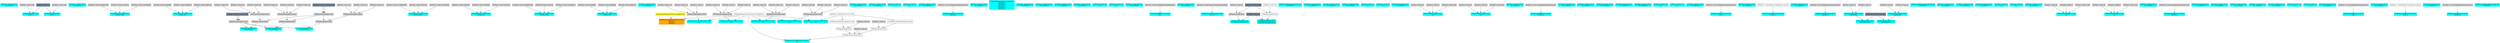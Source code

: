 digraph G {
node0 [shape="box" color="cyan" style="filled" label="VFXValue`1 Boolean (True)
_vfx_enabled_a"]
node1 [shape="box" color="cyan" style="filled" label="VFXExpressionMax Float
Rate_a"]
node2 [shape="box" color="lightgray" style="filled" label="VFXValue`1 Float (256)"]
node3 [shape="box" color="lightslategray" style="filled" label="VFXValue`1 Float (0)"]
node4 [shape="box" color="cyan" style="filled" label="VFXValue`1 Boolean (True)
_vfx_enabled_a"]
node5 [shape="box" color="cyan" style="filled" label="VFXExpressionMax Float
Rate_a"]
node6 [shape="box" color="lightgray" style="filled" label="VFXValue`1 Float (250)"]
node7 [shape="box" color="cyan" style="filled" label="VFXExpressionCombine Float3
bounds_center"]
node8 [shape="box" color="lightgray" style="filled" label="VFXValue`1 Float (-0,008661509)"]
node9 [shape="box" color="lightgray" style="filled" label="VFXValue`1 Float (1,401422)"]
node10 [shape="box" color="lightgray" style="filled" label="VFXValue`1 Float (-0,01848245)"]
node11 [shape="box" color="cyan" style="filled" label="VFXExpressionCombine Float3
bounds_size"]
node12 [shape="box" color="lightgray" style="filled" label="VFXValue`1 Float (3,004998)"]
node13 [shape="box" color="lightgray" style="filled" label="VFXValue`1 Float (3,960069)"]
node14 [shape="box" color="lightgray" style="filled" label="VFXValue`1 Float (3,060745)"]
node15 [shape="box" color="cyan" style="filled" label="VFXExpressionMin Float3
boundsPadding"]
node16 [shape="box" color="lightgray" style="filled" label="VFXExpressionMax Float3"]
node17 [shape="box" color="lightgray" style="filled" label="VFXExpressionCombine Float3"]
node18 [shape="box" color="lightgray" style="filled" label="VFXValue`1 Float (0,5)"]
node19 [shape="box" color="lightgray" style="filled" label="VFXValue`1 Float (0,5)"]
node20 [shape="box" color="lightgray" style="filled" label="VFXValue`1 Float (0,5)"]
node21 [shape="box" color="lightgray" style="filled" label="VFXExpressionCombine Float3"]
node22 [shape="box" color="lightslategray" style="filled" label="VFXValue`1 Float (-1,701412E+38)"]
node23 [shape="box" color="lightgray" style="filled" label="VFXExpressionCombine Float3"]
node24 [shape="box" color="lightslategray" style="filled" label="VFXValue`1 Float (1,701412E+38)"]
node25 [shape="box" color="cyan" style="filled" label="VFXExpressionCombine Float3
bounds_center"]
node26 [shape="box" color="lightgray" style="filled" label="VFXValue`1 Float (-0,008661509)"]
node27 [shape="box" color="lightgray" style="filled" label="VFXValue`1 Float (1,401422)"]
node28 [shape="box" color="lightgray" style="filled" label="VFXValue`1 Float (-0,01848245)"]
node29 [shape="box" color="cyan" style="filled" label="VFXExpressionCombine Float3
bounds_size"]
node30 [shape="box" color="lightgray" style="filled" label="VFXValue`1 Float (3,004998)"]
node31 [shape="box" color="lightgray" style="filled" label="VFXValue`1 Float (3,960069)"]
node32 [shape="box" color="lightgray" style="filled" label="VFXValue`1 Float (3,060745)"]
node33 [shape="box" color="cyan" style="filled" label="VFXExpressionMin Float3
boundsPadding"]
node34 [shape="box" color="lightgray" style="filled" label="VFXExpressionMax Float3"]
node35 [shape="box" color="lightgray" style="filled" label="VFXExpressionCombine Float3"]
node36 [shape="box" color="lightgray" style="filled" label="VFXValue`1 Float (0,5)"]
node37 [shape="box" color="lightgray" style="filled" label="VFXValue`1 Float (0,5)"]
node38 [shape="box" color="lightgray" style="filled" label="VFXValue`1 Float (0,5)"]
node39 [shape="box" color="cyan" style="filled" label="VFXExpressionCombine Float3
bounds_center"]
node40 [shape="box" color="lightgray" style="filled" label="VFXValue`1 Float (-0,008661509)"]
node41 [shape="box" color="lightgray" style="filled" label="VFXValue`1 Float (1,401422)"]
node42 [shape="box" color="lightgray" style="filled" label="VFXValue`1 Float (-0,01848245)"]
node43 [shape="box" color="cyan" style="filled" label="VFXExpressionCombine Float3
bounds_size"]
node44 [shape="box" color="lightgray" style="filled" label="VFXValue`1 Float (3,004998)"]
node45 [shape="box" color="lightgray" style="filled" label="VFXValue`1 Float (3,960069)"]
node46 [shape="box" color="lightgray" style="filled" label="VFXValue`1 Float (3,060745)"]
node47 [shape="box" color="cyan" style="filled" label="VFXExpressionMin Float3
boundsPadding"]
node48 [shape="box" color="lightgray" style="filled" label="VFXExpressionMax Float3"]
node49 [shape="box" color="lightgray" style="filled" label="VFXExpressionCombine Float3"]
node50 [shape="box" color="lightgray" style="filled" label="VFXValue`1 Float (0,5)"]
node51 [shape="box" color="lightgray" style="filled" label="VFXValue`1 Float (0,5)"]
node52 [shape="box" color="lightgray" style="filled" label="VFXValue`1 Float (0,5)"]
node53 [shape="box" color="cyan" style="filled" label="VFXValue`1 Boolean (True)
_vfx_enabled_a"]
node54 [shape="box" color="orange" style="filled" label="VFXExpressionTransformPosition Float3
Position_a
Position_a
Position_a"]
node55 [shape="box" label="VFXBuiltInExpression Matrix4x4 (LocalToWorld)"]
node56 [shape="box" color="yellow" style="filled" label="VFXAttributeExpression Float3 (targetPosition)"]
node57 [shape="box" color="cyan" style="filled" label="VFXValue`1 Boolean (True)
_vfx_enabled_b"]
node58 [shape="box" color="cyan" style="filled" label="VFXExpressionTransformVector Float3
A_b"]
node59 [shape="box" color="lightgray" style="filled" label="VFXExpressionCombine Float3"]
node60 [shape="box" color="lightgray" style="filled" label="VFXValue`1 Float (-0,2)"]
node61 [shape="box" color="lightgray" style="filled" label="VFXValue`1 Float (-2)"]
node62 [shape="box" color="lightgray" style="filled" label="VFXValue`1 Float (5)"]
node63 [shape="box" color="cyan" style="filled" label="VFXExpressionTransformVector Float3
B_b"]
node64 [shape="box" color="lightgray" style="filled" label="VFXExpressionCombine Float3"]
node65 [shape="box" color="lightgray" style="filled" label="VFXValue`1 Float (0,2)"]
node66 [shape="box" color="lightgray" style="filled" label="VFXValue`1 Float (2)"]
node67 [shape="box" color="lightgray" style="filled" label="VFXValue`1 Float (7)"]
node68 [shape="box" color="cyan" style="filled" label="VFXValue`1 Boolean (True)
_vfx_enabled_c"]
node69 [shape="box" color="cyan" style="filled" label="VFXValue`1 Float (2)
A_c"]
node70 [shape="box" color="cyan" style="filled" label="VFXValue`1 Float (4)
B_c"]
node71 [shape="box" color="cyan" style="filled" label="VFXValue`1 Boolean (True)
_vfx_enabled_a"]
node72 [shape="box" color="cyan" style="filled" label="VFXExpressionBakeCurve Float4
Velocity_a"]
node73 [shape="box" color="lightgray" style="filled" label="VFXValue`1 Curve (UnityEngine.AnimationCurve)"]
node74 [shape="box" color="cyan" style="filled" label="VFXValue`1 Boolean (True)
_vfx_enabled_b"]
node75 [shape="box" color="cyan" style="filled" label="VFXBuiltInExpression Float (DeltaTime)
deltaTime_b
deltaTime_c
deltaTime_b
deltaTime_c
deltaTime_b
deltaTime_c"]
node76 [shape="box" color="cyan" style="filled" label="VFXValue`1 Boolean (True)
_vfx_enabled_c"]
node77 [shape="box" color="cyan" style="filled" label="VFXValue`1 Boolean (True)
_vfx_enabled_d"]
node78 [shape="box" color="cyan" style="filled" label="VFXValue`1 Boolean (True)
_vfx_enabled_a"]
node79 [shape="box" color="cyan" style="filled" label="VFXValue`1 Boolean (True)
_vfx_enabled_b"]
node80 [shape="box" color="cyan" style="filled" label="VFXValue`1 Float (1,5)
A_b"]
node81 [shape="box" color="cyan" style="filled" label="VFXValue`1 Float (2,5)
B_b"]
node82 [shape="box" color="cyan" style="filled" label="VFXValue`1 Boolean (True)
_vfx_enabled_c"]
node83 [shape="box" color="cyan" style="filled" label="VFXExpressionBakeCurve Float4
Size_c"]
node84 [shape="box" color="lightgray" style="filled" label="VFXValue`1 Curve (UnityEngine.AnimationCurve)"]
node85 [shape="box" color="cyan" style="filled" label="VFXValue`1 Boolean (True)
_vfx_enabled_d"]
node86 [shape="box" color="cyan" style="filled" label="VFXExpressionBakeGradient Float3
Color_d"]
node87 [shape="box" color="lightgray" style="filled" label="VFXValue`1 ColorGradient (UnityEngine.Gradient)"]
node88 [shape="box" color="cyan" style="filled" label="VFXExpressionDivide Float
invSoftParticlesFadeDistance"]
node89 [shape="box" color="lightslategray" style="filled" label="VFXValue`1 Float (1)"]
node90 [shape="box" color="lightgray" style="filled" label="VFXExpressionMax Float"]
node91 [shape="box" color="lightgray" style="filled" label="VFXValue`1 Float (1)"]
node92 [shape="box" color="lightslategray" style="filled" label="VFXValue`1 Float (0,001)"]
node93 [shape="box" color="cyan" style="filled" label="VFXTexture2DValue Texture2D (942)
mainTexture"]
node94 [shape="box" color="cyan" style="filled" label="VFXValue`1 Boolean (True)
_vfx_enabled_a"]
node95 [shape="box" color="cyan" style="filled" label="VFXValue`1 Boolean (True)
_vfx_enabled_b"]
node96 [shape="box" color="cyan" style="filled" label="VFXExpressionTransformVector Float3
A_b"]
node97 [shape="box" label="VFXValue`1 Float3 ((4.00, 0.20, 10.00))"]
node98 [shape="box" color="cyan" style="filled" label="VFXExpressionTransformVector Float3
B_b"]
node99 [shape="box" label="VFXExpressionCombine Float3"]
node100 [shape="box" label="VFXExpressionMul Float"]
node101 [shape="box" label="VFXExpressionExtractComponent Float"]
node102 [shape="box" color="lightgray" style="filled" label="VFXValue`1 Float (-1)"]
node103 [shape="box" color="lightgray" style="filled" label="VFXValue`1 Float (0)"]
node104 [shape="box" label="VFXExpressionAdd Float"]
node105 [shape="box" label="VFXExpressionExtractComponent Float"]
node106 [shape="box" color="lightgray" style="filled" label="VFXValue`1 Float (5)"]
node107 [shape="box" color="cyan" style="filled" label="VFXValue`1 Boolean (True)
_vfx_enabled_c"]
node108 [shape="box" color="cyan" style="filled" label="VFXValue`1 Float (1)
A_c"]
node109 [shape="box" color="cyan" style="filled" label="VFXValue`1 Float (2)
B_c"]
node110 [shape="box" color="cyan" style="filled" label="VFXValue`1 Boolean (True)
_vfx_enabled_d"]
node111 [shape="box" color="cyan" style="filled" label="VFXExpressionCombine Float3
A_d"]
node112 [shape="box" color="lightgray" style="filled" label="VFXValue`1 Float (0)"]
node113 [shape="box" color="lightgray" style="filled" label="VFXValue`1 Float (0)"]
node114 [shape="box" color="lightgray" style="filled" label="VFXValue`1 Float (-360)"]
node115 [shape="box" color="cyan" style="filled" label="VFXExpressionCombine Float3
B_d"]
node116 [shape="box" color="lightgray" style="filled" label="VFXValue`1 Float (0)"]
node117 [shape="box" color="lightgray" style="filled" label="VFXValue`1 Float (0)"]
node118 [shape="box" color="lightgray" style="filled" label="VFXValue`1 Float (360)"]
node119 [shape="box" color="cyan" style="filled" label="VFXValue`1 Boolean (True)
_vfx_enabled_a"]
node120 [shape="box" color="cyan" style="filled" label="VFXExpressionBakeCurve Float4
Velocity_a"]
node121 [shape="box" color="lightgray" style="filled" label="VFXValue`1 Curve (UnityEngine.AnimationCurve)"]
node122 [shape="box" color="cyan" style="filled" label="VFXValue`1 Boolean (True)
_vfx_enabled_b"]
node123 [shape="box" color="cyan" style="filled" label="VFXValue`1 Boolean (True)
_vfx_enabled_c"]
node124 [shape="box" color="cyan" style="filled" label="VFXValue`1 Boolean (True)
_vfx_enabled_d"]
node125 [shape="box" color="cyan" style="filled" label="VFXValue`1 Boolean (True)
_vfx_enabled_a"]
node126 [shape="box" color="cyan" style="filled" label="VFXValue`1 Boolean (True)
_vfx_enabled_b"]
node127 [shape="box" color="cyan" style="filled" label="VFXValue`1 Float (0,8)
A_b"]
node128 [shape="box" color="cyan" style="filled" label="VFXValue`1 Float (1,8)
B_b"]
node129 [shape="box" color="cyan" style="filled" label="VFXValue`1 Boolean (True)
_vfx_enabled_c"]
node130 [shape="box" color="cyan" style="filled" label="VFXExpressionBakeCurve Float4
Size_c"]
node131 [shape="box" color="lightgray" style="filled" label="VFXValue`1 Curve (UnityEngine.AnimationCurve)"]
node132 [shape="box" color="cyan" style="filled" label="VFXValue`1 Boolean (True)
_vfx_enabled_d"]
node133 [shape="box" color="cyan" style="filled" label="VFXExpressionBakeGradient Float3
Color_d"]
node134 [shape="box" label="VFXValue`1 ColorGradient (UnityEngine.Gradient)"]
node135 [shape="box" color="cyan" style="filled" label="VFXValue`1 Boolean (True)
_vfx_enabled_e"]
node136 [shape="box" color="cyan" style="filled" label="VFXExpressionBakeCurve Float4
TexIndex_e"]
node137 [shape="box" color="lightgray" style="filled" label="VFXValue`1 Curve (UnityEngine.AnimationCurve)"]
node138 [shape="box" color="cyan" style="filled" label="VFXExpressionDivide Float
invSoftParticlesFadeDistance
invSoftParticlesFadeDistance"]
node139 [shape="box" label="VFXExpressionMax Float"]
node140 [shape="box" label="VFXValue`1 Float (0)"]
node141 [shape="box" color="cyan" style="filled" label="VFXExpressionCombine Float2
flipBookSize"]
node142 [shape="box" color="lightgray" style="filled" label="VFXValue`1 Float (2)"]
node143 [shape="box" color="lightgray" style="filled" label="VFXValue`1 Float (2)"]
node144 [shape="box" color="cyan" style="filled" label="VFXExpressionDivide Float2
invFlipBookSize"]
node145 [shape="box" color="lightslategray" style="filled" label="VFXValue`1 Float2 ((1.00, 1.00))"]
node146 [shape="box" color="cyan" style="filled" label="VFXTexture2DValue Texture2D (40738)
mainTexture"]
node147 [shape="box" color="cyan" style="filled" label="VFXValue`1 Boolean (True)
_vfx_enabled_a"]
node148 [shape="box" color="cyan" style="filled" label="VFXValue`1 Boolean (True)
_vfx_enabled_b"]
node149 [shape="box" color="cyan" style="filled" label="VFXExpressionTransformVector Float3
A_b"]
node150 [shape="box" color="lightgray" style="filled" label="VFXExpressionCombine Float3"]
node151 [shape="box" color="lightgray" style="filled" label="VFXValue`1 Float (-4)"]
node152 [shape="box" color="lightgray" style="filled" label="VFXValue`1 Float (-0,2)"]
node153 [shape="box" color="lightgray" style="filled" label="VFXValue`1 Float (10)"]
node154 [shape="box" color="cyan" style="filled" label="VFXExpressionTransformVector Float3
B_b"]
node155 [shape="box" color="lightgray" style="filled" label="VFXExpressionCombine Float3"]
node156 [shape="box" color="lightgray" style="filled" label="VFXValue`1 Float (4)"]
node157 [shape="box" color="lightgray" style="filled" label="VFXValue`1 Float (0,6)"]
node158 [shape="box" color="lightgray" style="filled" label="VFXValue`1 Float (15)"]
node159 [shape="box" color="cyan" style="filled" label="VFXValue`1 Boolean (True)
_vfx_enabled_c"]
node160 [shape="box" color="cyan" style="filled" label="VFXValue`1 Float (1)
A_c"]
node161 [shape="box" color="cyan" style="filled" label="VFXValue`1 Float (2)
B_c"]
node162 [shape="box" color="cyan" style="filled" label="VFXValue`1 Boolean (True)
_vfx_enabled_d"]
node163 [shape="box" color="cyan" style="filled" label="VFXExpressionCombine Float3
A_d"]
node164 [shape="box" color="lightgray" style="filled" label="VFXValue`1 Float (0)"]
node165 [shape="box" color="lightgray" style="filled" label="VFXValue`1 Float (0)"]
node166 [shape="box" color="lightgray" style="filled" label="VFXValue`1 Float (-720)"]
node167 [shape="box" color="cyan" style="filled" label="VFXExpressionCombine Float3
B_d"]
node168 [shape="box" color="lightgray" style="filled" label="VFXValue`1 Float (0)"]
node169 [shape="box" color="lightgray" style="filled" label="VFXValue`1 Float (0)"]
node170 [shape="box" color="lightgray" style="filled" label="VFXValue`1 Float (720)"]
node171 [shape="box" color="cyan" style="filled" label="VFXValue`1 Boolean (True)
_vfx_enabled_a"]
node172 [shape="box" color="cyan" style="filled" label="VFXExpressionBakeCurve Float4
Velocity_a"]
node173 [shape="box" color="lightgray" style="filled" label="VFXValue`1 Curve (UnityEngine.AnimationCurve)"]
node174 [shape="box" color="cyan" style="filled" label="VFXValue`1 Boolean (True)
_vfx_enabled_b"]
node175 [shape="box" color="cyan" style="filled" label="VFXValue`1 Boolean (True)
_vfx_enabled_c"]
node176 [shape="box" color="cyan" style="filled" label="VFXValue`1 Boolean (True)
_vfx_enabled_d"]
node177 [shape="box" color="cyan" style="filled" label="VFXValue`1 Boolean (True)
_vfx_enabled_a"]
node178 [shape="box" color="cyan" style="filled" label="VFXValue`1 Boolean (True)
_vfx_enabled_b"]
node179 [shape="box" color="cyan" style="filled" label="VFXValue`1 Float (1,5)
A_b"]
node180 [shape="box" color="cyan" style="filled" label="VFXValue`1 Float (3)
B_b"]
node181 [shape="box" color="cyan" style="filled" label="VFXValue`1 Boolean (True)
_vfx_enabled_c"]
node182 [shape="box" color="cyan" style="filled" label="VFXExpressionBakeCurve Float4
Size_c"]
node183 [shape="box" color="lightgray" style="filled" label="VFXValue`1 Curve (UnityEngine.AnimationCurve)"]
node184 [shape="box" color="cyan" style="filled" label="VFXValue`1 Boolean (True)
_vfx_enabled_d"]
node185 [shape="box" color="cyan" style="filled" label="VFXExpressionBakeGradient Float3
Color_d"]
node186 [shape="box" label="VFXValue`1 ColorGradient (UnityEngine.Gradient)"]
node187 [shape="box" color="cyan" style="filled" label="VFXValue`1 Boolean (True)
_vfx_enabled_e"]
node188 [shape="box" color="cyan" style="filled" label="VFXExpressionBakeCurve Float4
TexIndex_e"]
node189 [shape="box" color="lightgray" style="filled" label="VFXValue`1 Curve (UnityEngine.AnimationCurve)"]
node190 [shape="box" color="cyan" style="filled" label="VFXExpressionCombine Float2
flipBookSize"]
node191 [shape="box" color="lightgray" style="filled" label="VFXValue`1 Float (2)"]
node192 [shape="box" color="lightgray" style="filled" label="VFXValue`1 Float (2)"]
node193 [shape="box" color="cyan" style="filled" label="VFXExpressionDivide Float2
invFlipBookSize"]
node194 [shape="box" color="cyan" style="filled" label="VFXTexture2DValue Texture2D (40738)
mainTexture"]
node2 -> node1 [headlabel="0"]
node3 -> node1 [headlabel="1"]
node6 -> node5 [headlabel="0"]
node3 -> node5 [headlabel="1"]
node8 -> node7 [headlabel="0"]
node9 -> node7 [headlabel="1"]
node10 -> node7 [headlabel="2"]
node12 -> node11 [headlabel="0"]
node13 -> node11 [headlabel="1"]
node14 -> node11 [headlabel="2"]
node16 -> node15 [headlabel="0"]
node23 -> node15 [headlabel="1"]
node17 -> node16 [headlabel="0"]
node21 -> node16 [headlabel="1"]
node18 -> node17 [headlabel="0"]
node19 -> node17 [headlabel="1"]
node20 -> node17 [headlabel="2"]
node22 -> node21 [headlabel="0"]
node22 -> node21 [headlabel="1"]
node22 -> node21 [headlabel="2"]
node24 -> node23 [headlabel="0"]
node24 -> node23 [headlabel="1"]
node24 -> node23 [headlabel="2"]
node26 -> node25 [headlabel="0"]
node27 -> node25 [headlabel="1"]
node28 -> node25 [headlabel="2"]
node30 -> node29 [headlabel="0"]
node31 -> node29 [headlabel="1"]
node32 -> node29 [headlabel="2"]
node34 -> node33 [headlabel="0"]
node23 -> node33 [headlabel="1"]
node35 -> node34 [headlabel="0"]
node21 -> node34 [headlabel="1"]
node36 -> node35 [headlabel="0"]
node37 -> node35 [headlabel="1"]
node38 -> node35 [headlabel="2"]
node40 -> node39 [headlabel="0"]
node41 -> node39 [headlabel="1"]
node42 -> node39 [headlabel="2"]
node44 -> node43 [headlabel="0"]
node45 -> node43 [headlabel="1"]
node46 -> node43 [headlabel="2"]
node48 -> node47 [headlabel="0"]
node23 -> node47 [headlabel="1"]
node49 -> node48 [headlabel="0"]
node21 -> node48 [headlabel="1"]
node50 -> node49 [headlabel="0"]
node51 -> node49 [headlabel="1"]
node52 -> node49 [headlabel="2"]
node55 -> node54 [headlabel="0"]
node56 -> node54 [headlabel="1"]
node55 -> node58 [headlabel="0"]
node59 -> node58 [headlabel="1"]
node60 -> node59 [headlabel="0"]
node61 -> node59 [headlabel="1"]
node62 -> node59 [headlabel="2"]
node55 -> node63 [headlabel="0"]
node64 -> node63 [headlabel="1"]
node65 -> node64 [headlabel="0"]
node66 -> node64 [headlabel="1"]
node67 -> node64 [headlabel="2"]
node73 -> node72 
node84 -> node83 
node87 -> node86 
node89 -> node88 [headlabel="0"]
node90 -> node88 [headlabel="1"]
node91 -> node90 [headlabel="0"]
node92 -> node90 [headlabel="1"]
node55 -> node96 [headlabel="0"]
node97 -> node96 [headlabel="1"]
node55 -> node98 [headlabel="0"]
node99 -> node98 [headlabel="1"]
node100 -> node99 [headlabel="0"]
node103 -> node99 [headlabel="1"]
node104 -> node99 [headlabel="2"]
node101 -> node100 [headlabel="0"]
node102 -> node100 [headlabel="1"]
node97 -> node101 
node105 -> node104 [headlabel="0"]
node106 -> node104 [headlabel="1"]
node97 -> node105 
node112 -> node111 [headlabel="0"]
node113 -> node111 [headlabel="1"]
node114 -> node111 [headlabel="2"]
node116 -> node115 [headlabel="0"]
node117 -> node115 [headlabel="1"]
node118 -> node115 [headlabel="2"]
node121 -> node120 
node131 -> node130 
node134 -> node133 
node137 -> node136 
node89 -> node138 [headlabel="0"]
node139 -> node138 [headlabel="1"]
node140 -> node139 [headlabel="0"]
node92 -> node139 [headlabel="1"]
node142 -> node141 [headlabel="0"]
node143 -> node141 [headlabel="1"]
node145 -> node144 [headlabel="0"]
node141 -> node144 [headlabel="1"]
node55 -> node149 [headlabel="0"]
node150 -> node149 [headlabel="1"]
node151 -> node150 [headlabel="0"]
node152 -> node150 [headlabel="1"]
node153 -> node150 [headlabel="2"]
node55 -> node154 [headlabel="0"]
node155 -> node154 [headlabel="1"]
node156 -> node155 [headlabel="0"]
node157 -> node155 [headlabel="1"]
node158 -> node155 [headlabel="2"]
node164 -> node163 [headlabel="0"]
node165 -> node163 [headlabel="1"]
node166 -> node163 [headlabel="2"]
node168 -> node167 [headlabel="0"]
node169 -> node167 [headlabel="1"]
node170 -> node167 [headlabel="2"]
node173 -> node172 
node183 -> node182 
node186 -> node185 
node189 -> node188 
node191 -> node190 [headlabel="0"]
node192 -> node190 [headlabel="1"]
node145 -> node193 [headlabel="0"]
node190 -> node193 [headlabel="1"]
}
